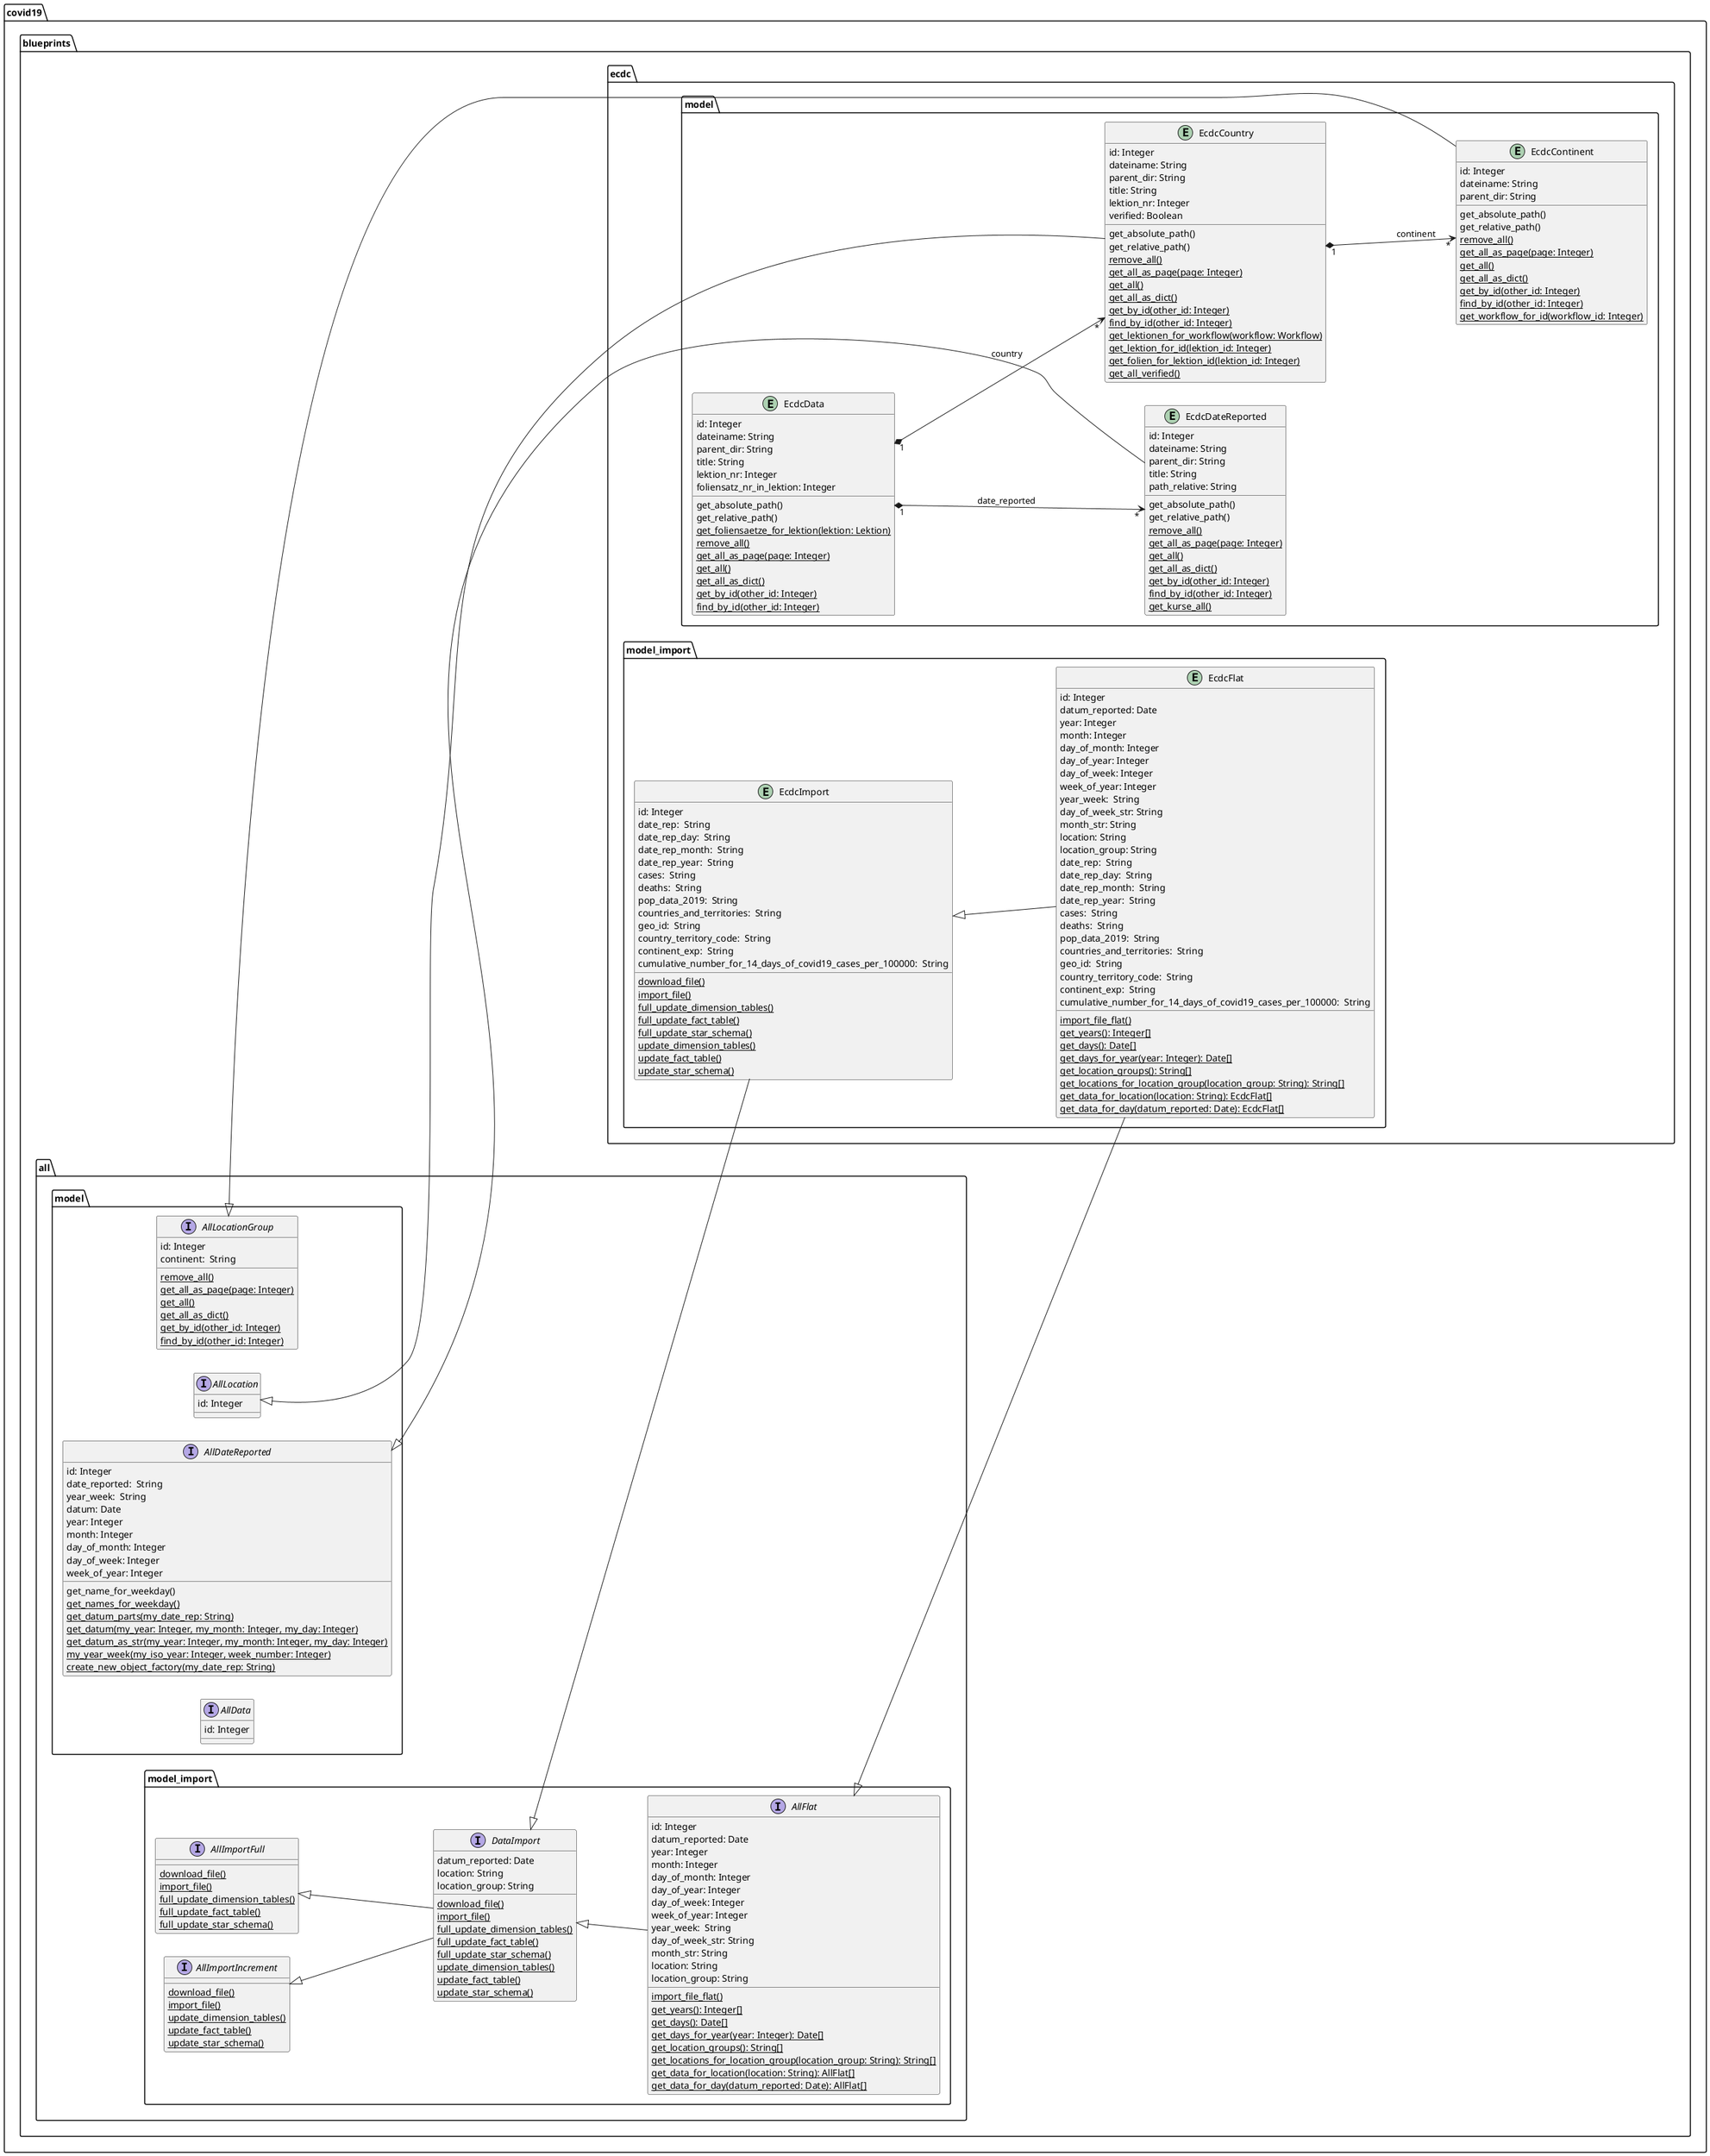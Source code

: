 @startuml
left to right direction


package covid19.blueprints.all.model_import {

	interface AllImportFull {
		{classifier} download_file()
		{classifier} import_file()
		{classifier} full_update_dimension_tables()
		{classifier} full_update_fact_table()
		{classifier} full_update_star_schema()
	}

	interface AllImportIncrement {
		{classifier} download_file()
		{classifier} import_file()
		{classifier} update_dimension_tables()
		{classifier} update_fact_table()
		{classifier} update_star_schema()
	}

	interface DataImport {
	    datum_reported: Date
		location: String
		location_group: String
		{classifier} download_file()
		{classifier} import_file()
		{classifier} full_update_dimension_tables()
		{classifier} full_update_fact_table()
		{classifier} full_update_star_schema()
		{classifier} update_dimension_tables()
		{classifier} update_fact_table()
		{classifier} update_star_schema()
	}

	interface AllFlat {
	    id: Integer
	    datum_reported: Date
	    year: Integer
	    month: Integer
	    day_of_month: Integer
		day_of_year: Integer
	    day_of_week: Integer
	    week_of_year: Integer
	    year_week:  String
	    day_of_week_str: String
		month_str: String
		location: String
		location_group: String
		{classifier} import_file_flat()
		{classifier} get_years(): Integer[]
		{classifier} get_days(): Date[]
		{classifier} get_days_for_year(year: Integer): Date[]
		{classifier} get_location_groups(): String[]
		{classifier} get_locations_for_location_group(location_group: String): String[]
		{classifier} get_data_for_location(location: String): AllFlat[]
		{classifier} get_data_for_day(datum_reported: Date): AllFlat[]
	}

}

package covid19.blueprints.ecdc.model_import {

	entity EcdcImport {
	    id: Integer
		date_rep:  String
	    date_rep_day:  String
	    date_rep_month:  String
	    date_rep_year:  String
	    cases:  String
	    deaths:  String
	    pop_data_2019:  String
	    countries_and_territories:  String
	    geo_id:  String
	    country_territory_code:  String
	    continent_exp:  String
	    cumulative_number_for_14_days_of_covid19_cases_per_100000:  String
		{classifier} download_file()
		{classifier} import_file()
		{classifier} full_update_dimension_tables()
		{classifier} full_update_fact_table()
		{classifier} full_update_star_schema()
		{classifier} update_dimension_tables()
		{classifier} update_fact_table()
		{classifier} update_star_schema()
	}

	entity EcdcFlat {
	    id: Integer
	    datum_reported: Date
	    year: Integer
	    month: Integer
	    day_of_month: Integer
		day_of_year: Integer
	    day_of_week: Integer
	    week_of_year: Integer
	    year_week:  String
	    day_of_week_str: String
		month_str: String
		location: String
		location_group: String
		date_rep:  String
	    date_rep_day:  String
	    date_rep_month:  String
	    date_rep_year:  String
	    cases:  String
	    deaths:  String
	    pop_data_2019:  String
	    countries_and_territories:  String
	    geo_id:  String
	    country_territory_code:  String
	    continent_exp:  String
	    cumulative_number_for_14_days_of_covid19_cases_per_100000:  String
		{classifier} import_file_flat()
		{classifier} get_years(): Integer[]
		{classifier} get_days(): Date[]
		{classifier} get_days_for_year(year: Integer): Date[]
		{classifier} get_location_groups(): String[]
		{classifier} get_locations_for_location_group(location_group: String): String[]
		{classifier} get_data_for_location(location: String): EcdcFlat[]
		{classifier} get_data_for_day(datum_reported: Date): EcdcFlat[]
	}

}

AllImportFull <|-- DataImport
AllImportIncrement <|-- DataImport
DataImport <|-- AllFlat
DataImport <|-- EcdcImport
AllFlat <|-- EcdcFlat
EcdcImport <|-- EcdcFlat



package covid19.blueprints.all.model {

	interface AllDateReported {
	    id: Integer
		date_reported:  String
	    year_week:  String
	    datum: Date
	    year: Integer
	    month: Integer
	    day_of_month: Integer
	    day_of_week: Integer
	    week_of_year: Integer
		get_name_for_weekday()
		{classifier} get_names_for_weekday()
		{classifier} get_datum_parts(my_date_rep: String)
		{classifier} get_datum(my_year: Integer, my_month: Integer, my_day: Integer)
		{classifier} get_datum_as_str(my_year: Integer, my_month: Integer, my_day: Integer)
		{classifier} my_year_week(my_iso_year: Integer, week_number: Integer)
		{classifier} create_new_object_factory(my_date_rep: String)
	}

	interface AllLocationGroup {
	    id: Integer
	    continent:  String
	    {classifier} remove_all()
	    {classifier} get_all_as_page(page: Integer)
	    {classifier} get_all()
	    {classifier} get_all_as_dict()
	    {classifier} get_by_id(other_id: Integer)
	    {classifier} find_by_id(other_id: Integer)
	}

	interface AllLocation {
	    id: Integer
    }

	interface AllData {
	    id: Integer
	}

}

package covid19.blueprints.ecdc.model {

	entity EcdcDateReported {
	    id: Integer
	    dateiname: String
	    parent_dir: String
	    title: String
	    path_relative: String
	    get_absolute_path()
	    get_relative_path()
	    {classifier} remove_all()
	    {classifier} get_all_as_page(page: Integer)
	    {classifier} get_all()
	    {classifier} get_all_as_dict()
	    {classifier} get_by_id(other_id: Integer)
	    {classifier} find_by_id(other_id: Integer)
	    {classifier} get_kurse_all()
	}

	entity EcdcContinent {
	    id: Integer
	    dateiname: String
	    parent_dir: String
	    get_absolute_path()
	    get_relative_path()
	    {classifier} remove_all()
	    {classifier} get_all_as_page(page: Integer)
	    {classifier} get_all()
	    {classifier} get_all_as_dict()
	    {classifier} get_by_id(other_id: Integer)
	    {classifier} find_by_id(other_id: Integer)
	    {classifier} get_workflow_for_id(workflow_id: Integer)
	}

	entity EcdcCountry {
	    id: Integer
	    dateiname: String
	    parent_dir: String
	    title: String
	    lektion_nr: Integer
	    verified: Boolean
	    get_absolute_path()
	    get_relative_path()
	    {classifier} remove_all()
	    {classifier} get_all_as_page(page: Integer)
	    {classifier} get_all()
	    {classifier} get_all_as_dict()
	    {classifier} get_by_id(other_id: Integer)
	    {classifier} find_by_id(other_id: Integer)
	    {classifier} get_lektionen_for_workflow(workflow: Workflow)
	    {classifier} get_lektion_for_id(lektion_id: Integer)
	    {classifier} get_folien_for_lektion_id(lektion_id: Integer)
	    {classifier} get_all_verified()
	}

	entity EcdcData {
	    id: Integer
	    dateiname: String
	    parent_dir: String
	    title: String
	    lektion_nr: Integer
	    foliensatz_nr_in_lektion: Integer
	    get_absolute_path()
	    get_relative_path()
	    {classifier} get_foliensaetze_for_lektion(lektion: Lektion)
	    {classifier} remove_all()
	    {classifier} get_all_as_page(page: Integer)
	    {classifier} get_all()
	    {classifier} get_all_as_dict()
	    {classifier} get_by_id(other_id: Integer)
	    {classifier} find_by_id(other_id: Integer)
	}
}

AllDateReported <|-- EcdcDateReported
AllLocationGroup <|-- EcdcContinent
AllLocation <|-- EcdcCountry

EcdcCountry "1" *--> "*" EcdcContinent: continent
EcdcData "1" *--> "*" EcdcCountry: country
EcdcData "1" *--> "*" EcdcDateReported: date_reported

@enduml
